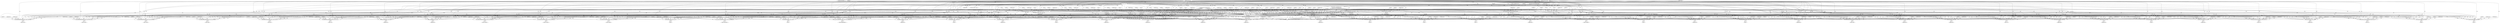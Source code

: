 digraph "1_libming_2be22fcf56a223dafe8de0e8a20fe20e8bbdb0b9@API" {
"1000111" [label="(Call,fprintf(stderr,\"%d:\tACTION[%3.3d]: %s\n\",\n \t        actions[n].SWF_ACTIONRECORD.Offset, n, \n \t        actionName(actions[n].SWF_ACTIONRECORD.ActionCode)))"];
"1000106" [label="(Call,n > maxn)"];
"1000101" [label="(MethodParameterIn,int n)"];
"1000103" [label="(MethodParameterIn,int maxn)"];
"1000122" [label="(Call,actionName(actions[n].SWF_ACTIONRECORD.ActionCode))"];
"1000152" [label="(Call,decompileGOTOFRAME(n, actions, maxn,1))"];
"1000151" [label="(Return,return decompileGOTOFRAME(n, actions, maxn,1);)"];
"1000159" [label="(Call,decompileGOTOFRAME(n, actions, maxn,0))"];
"1000158" [label="(Return,return decompileGOTOFRAME(n, actions, maxn,0);)"];
"1000166" [label="(Call,decompileGOTOFRAME2(n, actions, maxn))"];
"1000165" [label="(Return,return decompileGOTOFRAME2(n, actions, maxn);)"];
"1000219" [label="(Call,decompileSETPROPERTY(n, actions, maxn))"];
"1000226" [label="(Call,decompileGETPROPERTY(n, actions, maxn))"];
"1000234" [label="(Call,decompileGETTIME(n, actions, maxn))"];
"1000233" [label="(Return,return decompileGETTIME(n, actions, maxn);)"];
"1000239" [label="(Call,decompileTRACE(n, actions, maxn))"];
"1000246" [label="(Call,decompileCALLFRAME(n, actions, maxn))"];
"1000253" [label="(Call,decompileEXTENDS(n, actions, maxn))"];
"1000260" [label="(Call,decompileINITOBJECT(n, actions, maxn))"];
"1000267" [label="(Call,decompileNEWOBJECT(n, actions, maxn))"];
"1000274" [label="(Call,decompileNEWMETHOD(n, actions, maxn))"];
"1000281" [label="(Call,decompileGETMEMBER(n, actions, maxn))"];
"1000288" [label="(Call,decompileSETMEMBER(n, actions, maxn))"];
"1000295" [label="(Call,decompileGETVARIABLE(n, actions, maxn))"];
"1000302" [label="(Call,decompileSETVARIABLE(n, actions, maxn, 0))"];
"1000310" [label="(Call,decompileSETVARIABLE(n, actions, maxn, 1))"];
"1000318" [label="(Call,decompileDEFINELOCAL2(n, actions, maxn))"];
"1000326" [label="(Call,decompileINCR_DECR(n, actions, maxn, 0))"];
"1000325" [label="(Return,return decompileINCR_DECR(n, actions, maxn, 0);)"];
"1000333" [label="(Call,decompileINCR_DECR(n, actions, maxn,1))"];
"1000332" [label="(Return,return decompileINCR_DECR(n, actions, maxn,1);)"];
"1000339" [label="(Call,decompileSTOREREGISTER(n, actions, maxn))"];
"1000347" [label="(Call,decompileJUMP(n, actions, maxn))"];
"1000346" [label="(Return,return decompileJUMP(n, actions, maxn);)"];
"1000352" [label="(Call,decompileRETURN(n, actions, maxn))"];
"1000360" [label="(Call,decompileLogicalNot(n, actions, maxn))"];
"1000359" [label="(Return,return decompileLogicalNot(n, actions, maxn);)"];
"1000366" [label="(Call,decompileIF(n, actions, maxn))"];
"1000365" [label="(Return,return decompileIF(n, actions, maxn);)"];
"1000371" [label="(Call,decompileWITH(n, actions, maxn))"];
"1000379" [label="(Call,decompileENUMERATE(n, actions, maxn, 0))"];
"1000378" [label="(Return,return decompileENUMERATE(n, actions, maxn, 0);)"];
"1000386" [label="(Call,decompileENUMERATE(n, actions, maxn,1))"];
"1000385" [label="(Return,return decompileENUMERATE(n, actions, maxn,1);)"];
"1000393" [label="(Call,decompileINITARRAY(n, actions, maxn))"];
"1000392" [label="(Return,return decompileINITARRAY(n, actions, maxn);)"];
"1000399" [label="(Call,decompileDEFINEFUNCTION(n, actions, maxn,0))"];
"1000398" [label="(Return,return decompileDEFINEFUNCTION(n, actions, maxn,0);)"];
"1000406" [label="(Call,decompileDEFINEFUNCTION(n, actions, maxn,1))"];
"1000405" [label="(Return,return decompileDEFINEFUNCTION(n, actions, maxn,1);)"];
"1000413" [label="(Call,decompileCALLFUNCTION(n, actions, maxn))"];
"1000412" [label="(Return,return decompileCALLFUNCTION(n, actions, maxn);)"];
"1000419" [label="(Call,decompileCALLMETHOD(n, actions, maxn))"];
"1000418" [label="(Return,return decompileCALLMETHOD(n, actions, maxn);)"];
"1000447" [label="(Call,decompileArithmeticOp(n, actions, maxn))"];
"1000446" [label="(Return,return decompileArithmeticOp(n, actions, maxn);)"];
"1000457" [label="(Call,decompileSTARTDRAG(n, actions, maxn))"];
"1000456" [label="(Return,return decompileSTARTDRAG(n, actions, maxn);)"];
"1000463" [label="(Call,decompileDELETE(n, actions, maxn,0))"];
"1000462" [label="(Return,return decompileDELETE(n, actions, maxn,0);)"];
"1000470" [label="(Call,decompileDELETE(n, actions, maxn,1))"];
"1000469" [label="(Return,return decompileDELETE(n, actions, maxn,1);)"];
"1000477" [label="(Call,decompileSingleArgBuiltInFunctionCall(n, actions, maxn,\"targetPath\"))"];
"1000476" [label="(Return,return decompileSingleArgBuiltInFunctionCall(n, actions, maxn,\"targetPath\");)"];
"1000484" [label="(Call,decompileSingleArgBuiltInFunctionCall(n, actions, maxn,\"typeof\"))"];
"1000483" [label="(Return,return decompileSingleArgBuiltInFunctionCall(n, actions, maxn,\"typeof\");)"];
"1000491" [label="(Call,decompileSingleArgBuiltInFunctionCall(n, actions, maxn,\"ord\"))"];
"1000490" [label="(Return,return decompileSingleArgBuiltInFunctionCall(n, actions, maxn,\"ord\");)"];
"1000498" [label="(Call,decompileSingleArgBuiltInFunctionCall(n, actions, maxn,\"chr\"))"];
"1000497" [label="(Return,return decompileSingleArgBuiltInFunctionCall(n, actions, maxn,\"chr\");)"];
"1000505" [label="(Call,decompileSingleArgBuiltInFunctionCall(n, actions, maxn,\"int\"))"];
"1000504" [label="(Return,return decompileSingleArgBuiltInFunctionCall(n, actions, maxn,\"int\");)"];
"1000512" [label="(Call,decompileSingleArgBuiltInFunctionCall(n, actions, maxn,\"String\"))"];
"1000511" [label="(Return,return decompileSingleArgBuiltInFunctionCall(n, actions, maxn,\"String\");)"];
"1000519" [label="(Call,decompileSingleArgBuiltInFunctionCall(n, actions, maxn,\"Number\"))"];
"1000518" [label="(Return,return decompileSingleArgBuiltInFunctionCall(n, actions, maxn,\"Number\");)"];
"1000526" [label="(Call,decompileSingleArgBuiltInFunctionCall(n, actions, maxn,\"random\"))"];
"1000525" [label="(Return,return decompileSingleArgBuiltInFunctionCall(n, actions, maxn,\"random\");)"];
"1000533" [label="(Call,decompileSingleArgBuiltInFunctionCall(n, actions, maxn,\"length\"))"];
"1000532" [label="(Return,return decompileSingleArgBuiltInFunctionCall(n, actions, maxn,\"length\");)"];
"1000540" [label="(Call,decompile_Null_ArgBuiltInFunctionCall(n, actions, maxn,\"play\"))"];
"1000539" [label="(Return,return decompile_Null_ArgBuiltInFunctionCall(n, actions, maxn,\"play\");)"];
"1000547" [label="(Call,decompile_Null_ArgBuiltInFunctionCall(n, actions, maxn,\"stop\"))"];
"1000546" [label="(Return,return decompile_Null_ArgBuiltInFunctionCall(n, actions, maxn,\"stop\");)"];
"1000554" [label="(Call,decompile_Null_ArgBuiltInFunctionCall(n, actions, maxn,\"nextFrame\"))"];
"1000553" [label="(Return,return decompile_Null_ArgBuiltInFunctionCall(n, actions, maxn,\"nextFrame\");)"];
"1000561" [label="(Call,decompile_Null_ArgBuiltInFunctionCall(n, actions, maxn,\"prevFrame\"))"];
"1000560" [label="(Return,return decompile_Null_ArgBuiltInFunctionCall(n, actions, maxn,\"prevFrame\");)"];
"1000568" [label="(Call,decompile_Null_ArgBuiltInFunctionCall(n, actions, maxn,\"stopDrag\"))"];
"1000567" [label="(Return,return decompile_Null_ArgBuiltInFunctionCall(n, actions, maxn,\"stopDrag\");)"];
"1000575" [label="(Call,decompile_Null_ArgBuiltInFunctionCall(n, actions, maxn,\"stopAllSounds\"))"];
"1000574" [label="(Return,return decompile_Null_ArgBuiltInFunctionCall(n, actions, maxn,\"stopAllSounds\");)"];
"1000582" [label="(Call,decompile_Null_ArgBuiltInFunctionCall(n, actions, maxn,\"toggleHighQuality\"))"];
"1000581" [label="(Return,return decompile_Null_ArgBuiltInFunctionCall(n, actions, maxn,\"toggleHighQuality\");)"];
"1000590" [label="(Call,decompileSUBSTRING(n, actions, maxn))"];
"1000589" [label="(Return,return decompileSUBSTRING(n, actions, maxn);)"];
"1000596" [label="(Call,decompileSTRINGCONCAT(n, actions, maxn))"];
"1000595" [label="(Return,return decompileSTRINGCONCAT(n, actions, maxn);)"];
"1000602" [label="(Call,decompileREMOVECLIP(n, actions, maxn))"];
"1000601" [label="(Return,return decompileREMOVECLIP(n, actions, maxn);)"];
"1000608" [label="(Call,decompileDUPLICATECLIP(n, actions, maxn))"];
"1000607" [label="(Return,return decompileDUPLICATECLIP(n, actions, maxn);)"];
"1000614" [label="(Call,decompileSETTARGET(n, actions, maxn,0))"];
"1000613" [label="(Return,return decompileSETTARGET(n, actions, maxn,0);)"];
"1000621" [label="(Call,decompileSETTARGET(n, actions, maxn,1))"];
"1000620" [label="(Return,return decompileSETTARGET(n, actions, maxn,1);)"];
"1000628" [label="(Call,decompileIMPLEMENTS(n, actions, maxn))"];
"1000627" [label="(Return,return decompileIMPLEMENTS(n, actions, maxn);)"];
"1000634" [label="(Call,decompileCAST(n, actions, maxn))"];
"1000633" [label="(Return,return decompileCAST(n, actions, maxn);)"];
"1000640" [label="(Call,decompileTHROW(n, actions, maxn))"];
"1000639" [label="(Return,return decompileTHROW(n, actions, maxn);)"];
"1000646" [label="(Call,decompileTRY(n, actions, maxn))"];
"1000645" [label="(Return,return decompileTRY(n, actions, maxn);)"];
"1000651" [label="(Call,outputSWF_ACTION(n,&actions[n]))"];
"1000365" [label="(Return,return decompileIF(n, actions, maxn);)"];
"1000387" [label="(Identifier,n)"];
"1000401" [label="(Identifier,actions)"];
"1000550" [label="(Identifier,maxn)"];
"1000254" [label="(Identifier,n)"];
"1000355" [label="(Identifier,maxn)"];
"1000541" [label="(Identifier,n)"];
"1000272" [label="(Literal,0)"];
"1000507" [label="(Identifier,actions)"];
"1000260" [label="(Call,decompileINITOBJECT(n, actions, maxn))"];
"1000297" [label="(Identifier,actions)"];
"1000477" [label="(Call,decompileSingleArgBuiltInFunctionCall(n, actions, maxn,\"targetPath\"))"];
"1000267" [label="(Call,decompileNEWOBJECT(n, actions, maxn))"];
"1000636" [label="(Identifier,actions)"];
"1000647" [label="(Identifier,n)"];
"1000352" [label="(Call,decompileRETURN(n, actions, maxn))"];
"1000354" [label="(Identifier,actions)"];
"1000314" [label="(Literal,1)"];
"1000281" [label="(Call,decompileGETMEMBER(n, actions, maxn))"];
"1000251" [label="(Literal,0)"];
"1000274" [label="(Call,decompileNEWMETHOD(n, actions, maxn))"];
"1000641" [label="(Identifier,n)"];
"1000629" [label="(Identifier,n)"];
"1000261" [label="(Identifier,n)"];
"1000478" [label="(Identifier,n)"];
"1000589" [label="(Return,return decompileSUBSTRING(n, actions, maxn);)"];
"1000268" [label="(Identifier,n)"];
"1000643" [label="(Identifier,maxn)"];
"1000306" [label="(Literal,0)"];
"1000525" [label="(Return,return decompileSingleArgBuiltInFunctionCall(n, actions, maxn,\"random\");)"];
"1000513" [label="(Identifier,n)"];
"1000304" [label="(Identifier,actions)"];
"1000270" [label="(Identifier,maxn)"];
"1000284" [label="(Identifier,maxn)"];
"1000161" [label="(Identifier,actions)"];
"1000402" [label="(Identifier,maxn)"];
"1000526" [label="(Call,decompileSingleArgBuiltInFunctionCall(n, actions, maxn,\"random\"))"];
"1000286" [label="(Literal,0)"];
"1000521" [label="(Identifier,actions)"];
"1000520" [label="(Identifier,n)"];
"1000637" [label="(Identifier,maxn)"];
"1000222" [label="(Identifier,maxn)"];
"1000376" [label="(Literal,0)"];
"1000113" [label="(Literal,\"%d:\tACTION[%3.3d]: %s\n\")"];
"1000357" [label="(Literal,0)"];
"1000386" [label="(Call,decompileENUMERATE(n, actions, maxn,1))"];
"1000236" [label="(Identifier,actions)"];
"1000558" [label="(Literal,\"nextFrame\")"];
"1000488" [label="(Literal,\"typeof\")"];
"1000283" [label="(Identifier,actions)"];
"1000622" [label="(Identifier,n)"];
"1000460" [label="(Identifier,maxn)"];
"1000339" [label="(Call,decompileSTOREREGISTER(n, actions, maxn))"];
"1000504" [label="(Return,return decompileSingleArgBuiltInFunctionCall(n, actions, maxn,\"int\");)"];
"1000219" [label="(Call,decompileSETPROPERTY(n, actions, maxn))"];
"1000383" [label="(Literal,0)"];
"1000229" [label="(Identifier,maxn)"];
"1000340" [label="(Identifier,n)"];
"1000373" [label="(Identifier,actions)"];
"1000607" [label="(Return,return decompileDUPLICATECLIP(n, actions, maxn);)"];
"1000231" [label="(Literal,0)"];
"1000617" [label="(Identifier,maxn)"];
"1000104" [label="(Block,)"];
"1000363" [label="(Identifier,maxn)"];
"1000562" [label="(Identifier,n)"];
"1000586" [label="(Literal,\"toggleHighQuality\")"];
"1000123" [label="(Call,actions[n].SWF_ACTIONRECORD.ActionCode)"];
"1000549" [label="(Identifier,actions)"];
"1000256" [label="(Identifier,maxn)"];
"1000246" [label="(Call,decompileCALLFRAME(n, actions, maxn))"];
"1000381" [label="(Identifier,actions)"];
"1000539" [label="(Return,return decompile_Null_ArgBuiltInFunctionCall(n, actions, maxn,\"play\");)"];
"1000614" [label="(Call,decompileSETTARGET(n, actions, maxn,0))"];
"1000591" [label="(Identifier,n)"];
"1000167" [label="(Identifier,n)"];
"1000500" [label="(Identifier,actions)"];
"1000483" [label="(Return,return decompileSingleArgBuiltInFunctionCall(n, actions, maxn,\"typeof\");)"];
"1000659" [label="(MethodReturn,RET)"];
"1000101" [label="(MethodParameterIn,int n)"];
"1000620" [label="(Return,return decompileSETTARGET(n, actions, maxn,1);)"];
"1000276" [label="(Identifier,actions)"];
"1000393" [label="(Call,decompileINITARRAY(n, actions, maxn))"];
"1000374" [label="(Identifier,maxn)"];
"1000282" [label="(Identifier,n)"];
"1000410" [label="(Literal,1)"];
"1000571" [label="(Identifier,maxn)"];
"1000418" [label="(Return,return decompileCALLMETHOD(n, actions, maxn);)"];
"1000463" [label="(Call,decompileDELETE(n, actions, maxn,0))"];
"1000379" [label="(Call,decompileENUMERATE(n, actions, maxn, 0))"];
"1000547" [label="(Call,decompile_Null_ArgBuiltInFunctionCall(n, actions, maxn,\"stop\"))"];
"1000319" [label="(Identifier,n)"];
"1000585" [label="(Identifier,maxn)"];
"1000615" [label="(Identifier,n)"];
"1000344" [label="(Literal,0)"];
"1000108" [label="(Identifier,maxn)"];
"1000569" [label="(Identifier,n)"];
"1000495" [label="(Literal,\"ord\")"];
"1000110" [label="(Literal,\"Action overflow!!\")"];
"1000227" [label="(Identifier,n)"];
"1000419" [label="(Call,decompileCALLMETHOD(n, actions, maxn))"];
"1000605" [label="(Identifier,maxn)"];
"1000577" [label="(Identifier,actions)"];
"1000295" [label="(Call,decompileGETVARIABLE(n, actions, maxn))"];
"1000621" [label="(Call,decompileSETTARGET(n, actions, maxn,1))"];
"1000327" [label="(Identifier,n)"];
"1000400" [label="(Identifier,n)"];
"1000233" [label="(Return,return decompileGETTIME(n, actions, maxn);)"];
"1000152" [label="(Call,decompileGOTOFRAME(n, actions, maxn,1))"];
"1000302" [label="(Call,decompileSETVARIABLE(n, actions, maxn, 0))"];
"1000551" [label="(Literal,\"stop\")"];
"1000296" [label="(Identifier,n)"];
"1000255" [label="(Identifier,actions)"];
"1000335" [label="(Identifier,actions)"];
"1000336" [label="(Identifier,maxn)"];
"1000561" [label="(Call,decompile_Null_ArgBuiltInFunctionCall(n, actions, maxn,\"prevFrame\"))"];
"1000608" [label="(Call,decompileDUPLICATECLIP(n, actions, maxn))"];
"1000499" [label="(Identifier,n)"];
"1000523" [label="(Literal,\"Number\")"];
"1000645" [label="(Return,return decompileTRY(n, actions, maxn);)"];
"1000221" [label="(Identifier,actions)"];
"1000486" [label="(Identifier,actions)"];
"1000326" [label="(Call,decompileINCR_DECR(n, actions, maxn, 0))"];
"1000348" [label="(Identifier,n)"];
"1000244" [label="(Literal,0)"];
"1000382" [label="(Identifier,maxn)"];
"1000234" [label="(Call,decompileGETTIME(n, actions, maxn))"];
"1000318" [label="(Call,decompileDEFINELOCAL2(n, actions, maxn))"];
"1000596" [label="(Call,decompileSTRINGCONCAT(n, actions, maxn))"];
"1000516" [label="(Literal,\"String\")"];
"1000323" [label="(Literal,0)"];
"1000414" [label="(Identifier,n)"];
"1000555" [label="(Identifier,n)"];
"1000609" [label="(Identifier,n)"];
"1000474" [label="(Literal,1)"];
"1000342" [label="(Identifier,maxn)"];
"1000633" [label="(Return,return decompileCAST(n, actions, maxn);)"];
"1000485" [label="(Identifier,n)"];
"1000360" [label="(Call,decompileLogicalNot(n, actions, maxn))"];
"1000416" [label="(Identifier,maxn)"];
"1000613" [label="(Return,return decompileSETTARGET(n, actions, maxn,0);)"];
"1000473" [label="(Identifier,maxn)"];
"1000511" [label="(Return,return decompileSingleArgBuiltInFunctionCall(n, actions, maxn,\"String\");)"];
"1000648" [label="(Identifier,actions)"];
"1000240" [label="(Identifier,n)"];
"1000515" [label="(Identifier,maxn)"];
"1000235" [label="(Identifier,n)"];
"1000502" [label="(Literal,\"chr\")"];
"1000399" [label="(Call,decompileDEFINEFUNCTION(n, actions, maxn,0))"];
"1000347" [label="(Call,decompileJUMP(n, actions, maxn))"];
"1000472" [label="(Identifier,actions)"];
"1000476" [label="(Return,return decompileSingleArgBuiltInFunctionCall(n, actions, maxn,\"targetPath\");)"];
"1000316" [label="(Literal,0)"];
"1000389" [label="(Identifier,maxn)"];
"1000458" [label="(Identifier,n)"];
"1000572" [label="(Literal,\"stopDrag\")"];
"1000492" [label="(Identifier,n)"];
"1000512" [label="(Call,decompileSingleArgBuiltInFunctionCall(n, actions, maxn,\"String\"))"];
"1000480" [label="(Identifier,maxn)"];
"1000533" [label="(Call,decompileSingleArgBuiltInFunctionCall(n, actions, maxn,\"length\"))"];
"1000493" [label="(Identifier,actions)"];
"1000497" [label="(Return,return decompileSingleArgBuiltInFunctionCall(n, actions, maxn,\"chr\");)"];
"1000457" [label="(Call,decompileSTARTDRAG(n, actions, maxn))"];
"1000469" [label="(Return,return decompileDELETE(n, actions, maxn,1);)"];
"1000398" [label="(Return,return decompileDEFINEFUNCTION(n, actions, maxn,0);)"];
"1000279" [label="(Literal,0)"];
"1000298" [label="(Identifier,maxn)"];
"1000368" [label="(Identifier,actions)"];
"1000226" [label="(Call,decompileGETPROPERTY(n, actions, maxn))"];
"1000604" [label="(Identifier,actions)"];
"1000459" [label="(Identifier,actions)"];
"1000530" [label="(Literal,\"random\")"];
"1000369" [label="(Identifier,maxn)"];
"1000403" [label="(Literal,0)"];
"1000570" [label="(Identifier,actions)"];
"1000308" [label="(Literal,0)"];
"1000467" [label="(Literal,0)"];
"1000253" [label="(Call,decompileEXTENDS(n, actions, maxn))"];
"1000291" [label="(Identifier,maxn)"];
"1000652" [label="(Identifier,n)"];
"1000574" [label="(Return,return decompile_Null_ArgBuiltInFunctionCall(n, actions, maxn,\"stopAllSounds\");)"];
"1000506" [label="(Identifier,n)"];
"1000395" [label="(Identifier,actions)"];
"1000107" [label="(Identifier,n)"];
"1000163" [label="(Literal,0)"];
"1000565" [label="(Literal,\"prevFrame\")"];
"1000534" [label="(Identifier,n)"];
"1000658" [label="(Literal,0)"];
"1000247" [label="(Identifier,n)"];
"1000155" [label="(Identifier,maxn)"];
"1000623" [label="(Identifier,actions)"];
"1000333" [label="(Call,decompileINCR_DECR(n, actions, maxn,1))"];
"1000653" [label="(Call,&actions[n])"];
"1000160" [label="(Identifier,n)"];
"1000162" [label="(Identifier,maxn)"];
"1000277" [label="(Identifier,maxn)"];
"1000330" [label="(Literal,0)"];
"1000634" [label="(Call,decompileCAST(n, actions, maxn))"];
"1000532" [label="(Return,return decompileSingleArgBuiltInFunctionCall(n, actions, maxn,\"length\");)"];
"1000406" [label="(Call,decompileDEFINEFUNCTION(n, actions, maxn,1))"];
"1000300" [label="(Literal,0)"];
"1000415" [label="(Identifier,actions)"];
"1000624" [label="(Identifier,maxn)"];
"1000159" [label="(Call,decompileGOTOFRAME(n, actions, maxn,0))"];
"1000242" [label="(Identifier,maxn)"];
"1000528" [label="(Identifier,actions)"];
"1000611" [label="(Identifier,maxn)"];
"1000328" [label="(Identifier,actions)"];
"1000138" [label="(Block,)"];
"1000405" [label="(Return,return decompileDEFINEFUNCTION(n, actions, maxn,1);)"];
"1000527" [label="(Identifier,n)"];
"1000321" [label="(Identifier,maxn)"];
"1000103" [label="(MethodParameterIn,int maxn)"];
"1000603" [label="(Identifier,n)"];
"1000413" [label="(Call,decompileCALLFUNCTION(n, actions, maxn))"];
"1000409" [label="(Identifier,maxn)"];
"1000635" [label="(Identifier,n)"];
"1000248" [label="(Identifier,actions)"];
"1000592" [label="(Identifier,actions)"];
"1000362" [label="(Identifier,actions)"];
"1000122" [label="(Call,actionName(actions[n].SWF_ACTIONRECORD.ActionCode))"];
"1000224" [label="(Literal,0)"];
"1000380" [label="(Identifier,n)"];
"1000597" [label="(Identifier,n)"];
"1000548" [label="(Identifier,n)"];
"1000228" [label="(Identifier,actions)"];
"1000535" [label="(Identifier,actions)"];
"1000367" [label="(Identifier,n)"];
"1000371" [label="(Call,decompileWITH(n, actions, maxn))"];
"1000646" [label="(Call,decompileTRY(n, actions, maxn))"];
"1000166" [label="(Call,decompileGOTOFRAME2(n, actions, maxn))"];
"1000581" [label="(Return,return decompile_Null_ArgBuiltInFunctionCall(n, actions, maxn,\"toggleHighQuality\");)"];
"1000628" [label="(Call,decompileIMPLEMENTS(n, actions, maxn))"];
"1000470" [label="(Call,decompileDELETE(n, actions, maxn,1))"];
"1000134" [label="(Identifier,actions)"];
"1000385" [label="(Return,return decompileENUMERATE(n, actions, maxn,1);)"];
"1000505" [label="(Call,decompileSingleArgBuiltInFunctionCall(n, actions, maxn,\"int\"))"];
"1000290" [label="(Identifier,actions)"];
"1000447" [label="(Call,decompileArithmeticOp(n, actions, maxn))"];
"1000554" [label="(Call,decompile_Null_ArgBuiltInFunctionCall(n, actions, maxn,\"nextFrame\"))"];
"1000265" [label="(Literal,0)"];
"1000421" [label="(Identifier,actions)"];
"1000151" [label="(Return,return decompileGOTOFRAME(n, actions, maxn,1);)"];
"1000394" [label="(Identifier,n)"];
"1000466" [label="(Identifier,maxn)"];
"1000509" [label="(Literal,\"int\")"];
"1000627" [label="(Return,return decompileIMPLEMENTS(n, actions, maxn);)"];
"1000481" [label="(Literal,\"targetPath\")"];
"1000412" [label="(Return,return decompileCALLFUNCTION(n, actions, maxn);)"];
"1000332" [label="(Return,return decompileINCR_DECR(n, actions, maxn,1);)"];
"1000542" [label="(Identifier,actions)"];
"1000112" [label="(Identifier,stderr)"];
"1000105" [label="(ControlStructure,if( n > maxn ))"];
"1000595" [label="(Return,return decompileSTRINGCONCAT(n, actions, maxn);)"];
"1000557" [label="(Identifier,maxn)"];
"1000553" [label="(Return,return decompile_Null_ArgBuiltInFunctionCall(n, actions, maxn,\"nextFrame\");)"];
"1000579" [label="(Literal,\"stopAllSounds\")"];
"1000249" [label="(Identifier,maxn)"];
"1000582" [label="(Call,decompile_Null_ArgBuiltInFunctionCall(n, actions, maxn,\"toggleHighQuality\"))"];
"1000540" [label="(Call,decompile_Null_ArgBuiltInFunctionCall(n, actions, maxn,\"play\"))"];
"1000111" [label="(Call,fprintf(stderr,\"%d:\tACTION[%3.3d]: %s\n\",\n \t        actions[n].SWF_ACTIONRECORD.Offset, n, \n \t        actionName(actions[n].SWF_ACTIONRECORD.ActionCode)))"];
"1000325" [label="(Return,return decompileINCR_DECR(n, actions, maxn, 0);)"];
"1000456" [label="(Return,return decompileSTARTDRAG(n, actions, maxn);)"];
"1000651" [label="(Call,outputSWF_ACTION(n,&actions[n]))"];
"1000312" [label="(Identifier,actions)"];
"1000102" [label="(MethodParameterIn,SWF_ACTION *actions)"];
"1000121" [label="(Identifier,n)"];
"1000602" [label="(Call,decompileREMOVECLIP(n, actions, maxn))"];
"1000462" [label="(Return,return decompileDELETE(n, actions, maxn,0);)"];
"1000519" [label="(Call,decompileSingleArgBuiltInFunctionCall(n, actions, maxn,\"Number\"))"];
"1000576" [label="(Identifier,n)"];
"1000114" [label="(Call,actions[n].SWF_ACTIONRECORD.Offset)"];
"1000310" [label="(Call,decompileSETVARIABLE(n, actions, maxn, 1))"];
"1000407" [label="(Identifier,n)"];
"1000484" [label="(Call,decompileSingleArgBuiltInFunctionCall(n, actions, maxn,\"typeof\"))"];
"1000630" [label="(Identifier,actions)"];
"1000263" [label="(Identifier,maxn)"];
"1000158" [label="(Return,return decompileGOTOFRAME(n, actions, maxn,0);)"];
"1000220" [label="(Identifier,n)"];
"1000501" [label="(Identifier,maxn)"];
"1000625" [label="(Literal,1)"];
"1000420" [label="(Identifier,n)"];
"1000422" [label="(Identifier,maxn)"];
"1000490" [label="(Return,return decompileSingleArgBuiltInFunctionCall(n, actions, maxn,\"ord\");)"];
"1000649" [label="(Identifier,maxn)"];
"1000491" [label="(Call,decompileSingleArgBuiltInFunctionCall(n, actions, maxn,\"ord\"))"];
"1000156" [label="(Literal,1)"];
"1000165" [label="(Return,return decompileGOTOFRAME2(n, actions, maxn);)"];
"1000518" [label="(Return,return decompileSingleArgBuiltInFunctionCall(n, actions, maxn,\"Number\");)"];
"1000353" [label="(Identifier,n)"];
"1000640" [label="(Call,decompileTHROW(n, actions, maxn))"];
"1000564" [label="(Identifier,maxn)"];
"1000269" [label="(Identifier,actions)"];
"1000479" [label="(Identifier,actions)"];
"1000448" [label="(Identifier,n)"];
"1000537" [label="(Literal,\"length\")"];
"1000262" [label="(Identifier,actions)"];
"1000390" [label="(Literal,1)"];
"1000590" [label="(Call,decompileSUBSTRING(n, actions, maxn))"];
"1000341" [label="(Identifier,actions)"];
"1000106" [label="(Call,n > maxn)"];
"1000601" [label="(Return,return decompileREMOVECLIP(n, actions, maxn);)"];
"1000346" [label="(Return,return decompileJUMP(n, actions, maxn);)"];
"1000584" [label="(Identifier,actions)"];
"1000568" [label="(Call,decompile_Null_ArgBuiltInFunctionCall(n, actions, maxn,\"stopDrag\"))"];
"1000471" [label="(Identifier,n)"];
"1000154" [label="(Identifier,actions)"];
"1000556" [label="(Identifier,actions)"];
"1000320" [label="(Identifier,actions)"];
"1000168" [label="(Identifier,actions)"];
"1000508" [label="(Identifier,maxn)"];
"1000361" [label="(Identifier,n)"];
"1000288" [label="(Call,decompileSETMEMBER(n, actions, maxn))"];
"1000372" [label="(Identifier,n)"];
"1000258" [label="(Literal,0)"];
"1000536" [label="(Identifier,maxn)"];
"1000450" [label="(Identifier,maxn)"];
"1000449" [label="(Identifier,actions)"];
"1000349" [label="(Identifier,actions)"];
"1000241" [label="(Identifier,actions)"];
"1000543" [label="(Identifier,maxn)"];
"1000408" [label="(Identifier,actions)"];
"1000563" [label="(Identifier,actions)"];
"1000311" [label="(Identifier,n)"];
"1000529" [label="(Identifier,maxn)"];
"1000578" [label="(Identifier,maxn)"];
"1000275" [label="(Identifier,n)"];
"1000544" [label="(Literal,\"play\")"];
"1000464" [label="(Identifier,n)"];
"1000610" [label="(Identifier,actions)"];
"1000337" [label="(Literal,1)"];
"1000359" [label="(Return,return decompileLogicalNot(n, actions, maxn);)"];
"1000546" [label="(Return,return decompile_Null_ArgBuiltInFunctionCall(n, actions, maxn,\"stop\");)"];
"1000522" [label="(Identifier,maxn)"];
"1000498" [label="(Call,decompileSingleArgBuiltInFunctionCall(n, actions, maxn,\"chr\"))"];
"1000639" [label="(Return,return decompileTHROW(n, actions, maxn);)"];
"1000169" [label="(Identifier,maxn)"];
"1000514" [label="(Identifier,actions)"];
"1000334" [label="(Identifier,n)"];
"1000289" [label="(Identifier,n)"];
"1000305" [label="(Identifier,maxn)"];
"1000153" [label="(Identifier,n)"];
"1000303" [label="(Identifier,n)"];
"1000446" [label="(Return,return decompileArithmeticOp(n, actions, maxn);)"];
"1000583" [label="(Identifier,n)"];
"1000593" [label="(Identifier,maxn)"];
"1000237" [label="(Identifier,maxn)"];
"1000642" [label="(Identifier,actions)"];
"1000631" [label="(Identifier,maxn)"];
"1000465" [label="(Identifier,actions)"];
"1000618" [label="(Literal,0)"];
"1000616" [label="(Identifier,actions)"];
"1000494" [label="(Identifier,maxn)"];
"1000599" [label="(Identifier,maxn)"];
"1000567" [label="(Return,return decompile_Null_ArgBuiltInFunctionCall(n, actions, maxn,\"stopDrag\");)"];
"1000329" [label="(Identifier,maxn)"];
"1000396" [label="(Identifier,maxn)"];
"1000392" [label="(Return,return decompileINITARRAY(n, actions, maxn);)"];
"1000388" [label="(Identifier,actions)"];
"1000313" [label="(Identifier,maxn)"];
"1000575" [label="(Call,decompile_Null_ArgBuiltInFunctionCall(n, actions, maxn,\"stopAllSounds\"))"];
"1000350" [label="(Identifier,maxn)"];
"1000560" [label="(Return,return decompile_Null_ArgBuiltInFunctionCall(n, actions, maxn,\"prevFrame\");)"];
"1000293" [label="(Literal,0)"];
"1000378" [label="(Return,return decompileENUMERATE(n, actions, maxn, 0);)"];
"1000366" [label="(Call,decompileIF(n, actions, maxn))"];
"1000239" [label="(Call,decompileTRACE(n, actions, maxn))"];
"1000487" [label="(Identifier,maxn)"];
"1000598" [label="(Identifier,actions)"];
"1000111" -> "1000104"  [label="AST: "];
"1000111" -> "1000122"  [label="CFG: "];
"1000112" -> "1000111"  [label="AST: "];
"1000113" -> "1000111"  [label="AST: "];
"1000114" -> "1000111"  [label="AST: "];
"1000121" -> "1000111"  [label="AST: "];
"1000122" -> "1000111"  [label="AST: "];
"1000134" -> "1000111"  [label="CFG: "];
"1000111" -> "1000659"  [label="DDG: "];
"1000111" -> "1000659"  [label="DDG: "];
"1000111" -> "1000659"  [label="DDG: "];
"1000111" -> "1000659"  [label="DDG: "];
"1000111" -> "1000659"  [label="DDG: "];
"1000106" -> "1000111"  [label="DDG: "];
"1000101" -> "1000111"  [label="DDG: "];
"1000122" -> "1000111"  [label="DDG: "];
"1000111" -> "1000152"  [label="DDG: "];
"1000111" -> "1000159"  [label="DDG: "];
"1000111" -> "1000166"  [label="DDG: "];
"1000111" -> "1000219"  [label="DDG: "];
"1000111" -> "1000226"  [label="DDG: "];
"1000111" -> "1000234"  [label="DDG: "];
"1000111" -> "1000239"  [label="DDG: "];
"1000111" -> "1000246"  [label="DDG: "];
"1000111" -> "1000253"  [label="DDG: "];
"1000111" -> "1000260"  [label="DDG: "];
"1000111" -> "1000267"  [label="DDG: "];
"1000111" -> "1000274"  [label="DDG: "];
"1000111" -> "1000281"  [label="DDG: "];
"1000111" -> "1000288"  [label="DDG: "];
"1000111" -> "1000295"  [label="DDG: "];
"1000111" -> "1000302"  [label="DDG: "];
"1000111" -> "1000310"  [label="DDG: "];
"1000111" -> "1000318"  [label="DDG: "];
"1000111" -> "1000326"  [label="DDG: "];
"1000111" -> "1000333"  [label="DDG: "];
"1000111" -> "1000339"  [label="DDG: "];
"1000111" -> "1000347"  [label="DDG: "];
"1000111" -> "1000352"  [label="DDG: "];
"1000111" -> "1000360"  [label="DDG: "];
"1000111" -> "1000366"  [label="DDG: "];
"1000111" -> "1000371"  [label="DDG: "];
"1000111" -> "1000379"  [label="DDG: "];
"1000111" -> "1000386"  [label="DDG: "];
"1000111" -> "1000393"  [label="DDG: "];
"1000111" -> "1000399"  [label="DDG: "];
"1000111" -> "1000406"  [label="DDG: "];
"1000111" -> "1000413"  [label="DDG: "];
"1000111" -> "1000419"  [label="DDG: "];
"1000111" -> "1000447"  [label="DDG: "];
"1000111" -> "1000457"  [label="DDG: "];
"1000111" -> "1000463"  [label="DDG: "];
"1000111" -> "1000470"  [label="DDG: "];
"1000111" -> "1000477"  [label="DDG: "];
"1000111" -> "1000484"  [label="DDG: "];
"1000111" -> "1000491"  [label="DDG: "];
"1000111" -> "1000498"  [label="DDG: "];
"1000111" -> "1000505"  [label="DDG: "];
"1000111" -> "1000512"  [label="DDG: "];
"1000111" -> "1000519"  [label="DDG: "];
"1000111" -> "1000526"  [label="DDG: "];
"1000111" -> "1000533"  [label="DDG: "];
"1000111" -> "1000540"  [label="DDG: "];
"1000111" -> "1000547"  [label="DDG: "];
"1000111" -> "1000554"  [label="DDG: "];
"1000111" -> "1000561"  [label="DDG: "];
"1000111" -> "1000568"  [label="DDG: "];
"1000111" -> "1000575"  [label="DDG: "];
"1000111" -> "1000582"  [label="DDG: "];
"1000111" -> "1000590"  [label="DDG: "];
"1000111" -> "1000596"  [label="DDG: "];
"1000111" -> "1000602"  [label="DDG: "];
"1000111" -> "1000608"  [label="DDG: "];
"1000111" -> "1000614"  [label="DDG: "];
"1000111" -> "1000621"  [label="DDG: "];
"1000111" -> "1000628"  [label="DDG: "];
"1000111" -> "1000634"  [label="DDG: "];
"1000111" -> "1000640"  [label="DDG: "];
"1000111" -> "1000646"  [label="DDG: "];
"1000111" -> "1000651"  [label="DDG: "];
"1000106" -> "1000105"  [label="AST: "];
"1000106" -> "1000108"  [label="CFG: "];
"1000107" -> "1000106"  [label="AST: "];
"1000108" -> "1000106"  [label="AST: "];
"1000110" -> "1000106"  [label="CFG: "];
"1000112" -> "1000106"  [label="CFG: "];
"1000106" -> "1000659"  [label="DDG: "];
"1000106" -> "1000659"  [label="DDG: "];
"1000101" -> "1000106"  [label="DDG: "];
"1000103" -> "1000106"  [label="DDG: "];
"1000106" -> "1000152"  [label="DDG: "];
"1000106" -> "1000159"  [label="DDG: "];
"1000106" -> "1000166"  [label="DDG: "];
"1000106" -> "1000219"  [label="DDG: "];
"1000106" -> "1000226"  [label="DDG: "];
"1000106" -> "1000234"  [label="DDG: "];
"1000106" -> "1000239"  [label="DDG: "];
"1000106" -> "1000246"  [label="DDG: "];
"1000106" -> "1000253"  [label="DDG: "];
"1000106" -> "1000260"  [label="DDG: "];
"1000106" -> "1000267"  [label="DDG: "];
"1000106" -> "1000274"  [label="DDG: "];
"1000106" -> "1000281"  [label="DDG: "];
"1000106" -> "1000288"  [label="DDG: "];
"1000106" -> "1000295"  [label="DDG: "];
"1000106" -> "1000302"  [label="DDG: "];
"1000106" -> "1000310"  [label="DDG: "];
"1000106" -> "1000318"  [label="DDG: "];
"1000106" -> "1000326"  [label="DDG: "];
"1000106" -> "1000333"  [label="DDG: "];
"1000106" -> "1000339"  [label="DDG: "];
"1000106" -> "1000347"  [label="DDG: "];
"1000106" -> "1000352"  [label="DDG: "];
"1000106" -> "1000360"  [label="DDG: "];
"1000106" -> "1000366"  [label="DDG: "];
"1000106" -> "1000371"  [label="DDG: "];
"1000106" -> "1000379"  [label="DDG: "];
"1000106" -> "1000386"  [label="DDG: "];
"1000106" -> "1000393"  [label="DDG: "];
"1000106" -> "1000399"  [label="DDG: "];
"1000106" -> "1000406"  [label="DDG: "];
"1000106" -> "1000413"  [label="DDG: "];
"1000106" -> "1000419"  [label="DDG: "];
"1000106" -> "1000447"  [label="DDG: "];
"1000106" -> "1000457"  [label="DDG: "];
"1000106" -> "1000463"  [label="DDG: "];
"1000106" -> "1000470"  [label="DDG: "];
"1000106" -> "1000477"  [label="DDG: "];
"1000106" -> "1000484"  [label="DDG: "];
"1000106" -> "1000491"  [label="DDG: "];
"1000106" -> "1000498"  [label="DDG: "];
"1000106" -> "1000505"  [label="DDG: "];
"1000106" -> "1000512"  [label="DDG: "];
"1000106" -> "1000519"  [label="DDG: "];
"1000106" -> "1000526"  [label="DDG: "];
"1000106" -> "1000533"  [label="DDG: "];
"1000106" -> "1000540"  [label="DDG: "];
"1000106" -> "1000547"  [label="DDG: "];
"1000106" -> "1000554"  [label="DDG: "];
"1000106" -> "1000561"  [label="DDG: "];
"1000106" -> "1000568"  [label="DDG: "];
"1000106" -> "1000575"  [label="DDG: "];
"1000106" -> "1000582"  [label="DDG: "];
"1000106" -> "1000590"  [label="DDG: "];
"1000106" -> "1000596"  [label="DDG: "];
"1000106" -> "1000602"  [label="DDG: "];
"1000106" -> "1000608"  [label="DDG: "];
"1000106" -> "1000614"  [label="DDG: "];
"1000106" -> "1000621"  [label="DDG: "];
"1000106" -> "1000628"  [label="DDG: "];
"1000106" -> "1000634"  [label="DDG: "];
"1000106" -> "1000640"  [label="DDG: "];
"1000106" -> "1000646"  [label="DDG: "];
"1000101" -> "1000100"  [label="AST: "];
"1000101" -> "1000659"  [label="DDG: "];
"1000101" -> "1000152"  [label="DDG: "];
"1000101" -> "1000159"  [label="DDG: "];
"1000101" -> "1000166"  [label="DDG: "];
"1000101" -> "1000219"  [label="DDG: "];
"1000101" -> "1000226"  [label="DDG: "];
"1000101" -> "1000234"  [label="DDG: "];
"1000101" -> "1000239"  [label="DDG: "];
"1000101" -> "1000246"  [label="DDG: "];
"1000101" -> "1000253"  [label="DDG: "];
"1000101" -> "1000260"  [label="DDG: "];
"1000101" -> "1000267"  [label="DDG: "];
"1000101" -> "1000274"  [label="DDG: "];
"1000101" -> "1000281"  [label="DDG: "];
"1000101" -> "1000288"  [label="DDG: "];
"1000101" -> "1000295"  [label="DDG: "];
"1000101" -> "1000302"  [label="DDG: "];
"1000101" -> "1000310"  [label="DDG: "];
"1000101" -> "1000318"  [label="DDG: "];
"1000101" -> "1000326"  [label="DDG: "];
"1000101" -> "1000333"  [label="DDG: "];
"1000101" -> "1000339"  [label="DDG: "];
"1000101" -> "1000347"  [label="DDG: "];
"1000101" -> "1000352"  [label="DDG: "];
"1000101" -> "1000360"  [label="DDG: "];
"1000101" -> "1000366"  [label="DDG: "];
"1000101" -> "1000371"  [label="DDG: "];
"1000101" -> "1000379"  [label="DDG: "];
"1000101" -> "1000386"  [label="DDG: "];
"1000101" -> "1000393"  [label="DDG: "];
"1000101" -> "1000399"  [label="DDG: "];
"1000101" -> "1000406"  [label="DDG: "];
"1000101" -> "1000413"  [label="DDG: "];
"1000101" -> "1000419"  [label="DDG: "];
"1000101" -> "1000447"  [label="DDG: "];
"1000101" -> "1000457"  [label="DDG: "];
"1000101" -> "1000463"  [label="DDG: "];
"1000101" -> "1000470"  [label="DDG: "];
"1000101" -> "1000477"  [label="DDG: "];
"1000101" -> "1000484"  [label="DDG: "];
"1000101" -> "1000491"  [label="DDG: "];
"1000101" -> "1000498"  [label="DDG: "];
"1000101" -> "1000505"  [label="DDG: "];
"1000101" -> "1000512"  [label="DDG: "];
"1000101" -> "1000519"  [label="DDG: "];
"1000101" -> "1000526"  [label="DDG: "];
"1000101" -> "1000533"  [label="DDG: "];
"1000101" -> "1000540"  [label="DDG: "];
"1000101" -> "1000547"  [label="DDG: "];
"1000101" -> "1000554"  [label="DDG: "];
"1000101" -> "1000561"  [label="DDG: "];
"1000101" -> "1000568"  [label="DDG: "];
"1000101" -> "1000575"  [label="DDG: "];
"1000101" -> "1000582"  [label="DDG: "];
"1000101" -> "1000590"  [label="DDG: "];
"1000101" -> "1000596"  [label="DDG: "];
"1000101" -> "1000602"  [label="DDG: "];
"1000101" -> "1000608"  [label="DDG: "];
"1000101" -> "1000614"  [label="DDG: "];
"1000101" -> "1000621"  [label="DDG: "];
"1000101" -> "1000628"  [label="DDG: "];
"1000101" -> "1000634"  [label="DDG: "];
"1000101" -> "1000640"  [label="DDG: "];
"1000101" -> "1000646"  [label="DDG: "];
"1000101" -> "1000651"  [label="DDG: "];
"1000103" -> "1000100"  [label="AST: "];
"1000103" -> "1000659"  [label="DDG: "];
"1000103" -> "1000152"  [label="DDG: "];
"1000103" -> "1000159"  [label="DDG: "];
"1000103" -> "1000166"  [label="DDG: "];
"1000103" -> "1000219"  [label="DDG: "];
"1000103" -> "1000226"  [label="DDG: "];
"1000103" -> "1000234"  [label="DDG: "];
"1000103" -> "1000239"  [label="DDG: "];
"1000103" -> "1000246"  [label="DDG: "];
"1000103" -> "1000253"  [label="DDG: "];
"1000103" -> "1000260"  [label="DDG: "];
"1000103" -> "1000267"  [label="DDG: "];
"1000103" -> "1000274"  [label="DDG: "];
"1000103" -> "1000281"  [label="DDG: "];
"1000103" -> "1000288"  [label="DDG: "];
"1000103" -> "1000295"  [label="DDG: "];
"1000103" -> "1000302"  [label="DDG: "];
"1000103" -> "1000310"  [label="DDG: "];
"1000103" -> "1000318"  [label="DDG: "];
"1000103" -> "1000326"  [label="DDG: "];
"1000103" -> "1000333"  [label="DDG: "];
"1000103" -> "1000339"  [label="DDG: "];
"1000103" -> "1000347"  [label="DDG: "];
"1000103" -> "1000352"  [label="DDG: "];
"1000103" -> "1000360"  [label="DDG: "];
"1000103" -> "1000366"  [label="DDG: "];
"1000103" -> "1000371"  [label="DDG: "];
"1000103" -> "1000379"  [label="DDG: "];
"1000103" -> "1000386"  [label="DDG: "];
"1000103" -> "1000393"  [label="DDG: "];
"1000103" -> "1000399"  [label="DDG: "];
"1000103" -> "1000406"  [label="DDG: "];
"1000103" -> "1000413"  [label="DDG: "];
"1000103" -> "1000419"  [label="DDG: "];
"1000103" -> "1000447"  [label="DDG: "];
"1000103" -> "1000457"  [label="DDG: "];
"1000103" -> "1000463"  [label="DDG: "];
"1000103" -> "1000470"  [label="DDG: "];
"1000103" -> "1000477"  [label="DDG: "];
"1000103" -> "1000484"  [label="DDG: "];
"1000103" -> "1000491"  [label="DDG: "];
"1000103" -> "1000498"  [label="DDG: "];
"1000103" -> "1000505"  [label="DDG: "];
"1000103" -> "1000512"  [label="DDG: "];
"1000103" -> "1000519"  [label="DDG: "];
"1000103" -> "1000526"  [label="DDG: "];
"1000103" -> "1000533"  [label="DDG: "];
"1000103" -> "1000540"  [label="DDG: "];
"1000103" -> "1000547"  [label="DDG: "];
"1000103" -> "1000554"  [label="DDG: "];
"1000103" -> "1000561"  [label="DDG: "];
"1000103" -> "1000568"  [label="DDG: "];
"1000103" -> "1000575"  [label="DDG: "];
"1000103" -> "1000582"  [label="DDG: "];
"1000103" -> "1000590"  [label="DDG: "];
"1000103" -> "1000596"  [label="DDG: "];
"1000103" -> "1000602"  [label="DDG: "];
"1000103" -> "1000608"  [label="DDG: "];
"1000103" -> "1000614"  [label="DDG: "];
"1000103" -> "1000621"  [label="DDG: "];
"1000103" -> "1000628"  [label="DDG: "];
"1000103" -> "1000634"  [label="DDG: "];
"1000103" -> "1000640"  [label="DDG: "];
"1000103" -> "1000646"  [label="DDG: "];
"1000122" -> "1000123"  [label="CFG: "];
"1000123" -> "1000122"  [label="AST: "];
"1000122" -> "1000659"  [label="DDG: "];
"1000152" -> "1000151"  [label="AST: "];
"1000152" -> "1000156"  [label="CFG: "];
"1000153" -> "1000152"  [label="AST: "];
"1000154" -> "1000152"  [label="AST: "];
"1000155" -> "1000152"  [label="AST: "];
"1000156" -> "1000152"  [label="AST: "];
"1000151" -> "1000152"  [label="CFG: "];
"1000152" -> "1000659"  [label="DDG: "];
"1000152" -> "1000659"  [label="DDG: "];
"1000152" -> "1000659"  [label="DDG: "];
"1000152" -> "1000659"  [label="DDG: "];
"1000152" -> "1000151"  [label="DDG: "];
"1000102" -> "1000152"  [label="DDG: "];
"1000151" -> "1000138"  [label="AST: "];
"1000659" -> "1000151"  [label="CFG: "];
"1000151" -> "1000659"  [label="DDG: "];
"1000159" -> "1000158"  [label="AST: "];
"1000159" -> "1000163"  [label="CFG: "];
"1000160" -> "1000159"  [label="AST: "];
"1000161" -> "1000159"  [label="AST: "];
"1000162" -> "1000159"  [label="AST: "];
"1000163" -> "1000159"  [label="AST: "];
"1000158" -> "1000159"  [label="CFG: "];
"1000159" -> "1000659"  [label="DDG: "];
"1000159" -> "1000659"  [label="DDG: "];
"1000159" -> "1000659"  [label="DDG: "];
"1000159" -> "1000659"  [label="DDG: "];
"1000159" -> "1000158"  [label="DDG: "];
"1000102" -> "1000159"  [label="DDG: "];
"1000158" -> "1000138"  [label="AST: "];
"1000659" -> "1000158"  [label="CFG: "];
"1000158" -> "1000659"  [label="DDG: "];
"1000166" -> "1000165"  [label="AST: "];
"1000166" -> "1000169"  [label="CFG: "];
"1000167" -> "1000166"  [label="AST: "];
"1000168" -> "1000166"  [label="AST: "];
"1000169" -> "1000166"  [label="AST: "];
"1000165" -> "1000166"  [label="CFG: "];
"1000166" -> "1000659"  [label="DDG: "];
"1000166" -> "1000659"  [label="DDG: "];
"1000166" -> "1000659"  [label="DDG: "];
"1000166" -> "1000659"  [label="DDG: "];
"1000166" -> "1000165"  [label="DDG: "];
"1000102" -> "1000166"  [label="DDG: "];
"1000165" -> "1000138"  [label="AST: "];
"1000659" -> "1000165"  [label="CFG: "];
"1000165" -> "1000659"  [label="DDG: "];
"1000219" -> "1000138"  [label="AST: "];
"1000219" -> "1000222"  [label="CFG: "];
"1000220" -> "1000219"  [label="AST: "];
"1000221" -> "1000219"  [label="AST: "];
"1000222" -> "1000219"  [label="AST: "];
"1000224" -> "1000219"  [label="CFG: "];
"1000219" -> "1000659"  [label="DDG: "];
"1000219" -> "1000659"  [label="DDG: "];
"1000219" -> "1000659"  [label="DDG: "];
"1000219" -> "1000659"  [label="DDG: "];
"1000102" -> "1000219"  [label="DDG: "];
"1000226" -> "1000138"  [label="AST: "];
"1000226" -> "1000229"  [label="CFG: "];
"1000227" -> "1000226"  [label="AST: "];
"1000228" -> "1000226"  [label="AST: "];
"1000229" -> "1000226"  [label="AST: "];
"1000231" -> "1000226"  [label="CFG: "];
"1000226" -> "1000659"  [label="DDG: "];
"1000226" -> "1000659"  [label="DDG: "];
"1000226" -> "1000659"  [label="DDG: "];
"1000226" -> "1000659"  [label="DDG: "];
"1000102" -> "1000226"  [label="DDG: "];
"1000234" -> "1000233"  [label="AST: "];
"1000234" -> "1000237"  [label="CFG: "];
"1000235" -> "1000234"  [label="AST: "];
"1000236" -> "1000234"  [label="AST: "];
"1000237" -> "1000234"  [label="AST: "];
"1000233" -> "1000234"  [label="CFG: "];
"1000234" -> "1000659"  [label="DDG: "];
"1000234" -> "1000659"  [label="DDG: "];
"1000234" -> "1000659"  [label="DDG: "];
"1000234" -> "1000659"  [label="DDG: "];
"1000234" -> "1000233"  [label="DDG: "];
"1000102" -> "1000234"  [label="DDG: "];
"1000233" -> "1000138"  [label="AST: "];
"1000659" -> "1000233"  [label="CFG: "];
"1000233" -> "1000659"  [label="DDG: "];
"1000239" -> "1000138"  [label="AST: "];
"1000239" -> "1000242"  [label="CFG: "];
"1000240" -> "1000239"  [label="AST: "];
"1000241" -> "1000239"  [label="AST: "];
"1000242" -> "1000239"  [label="AST: "];
"1000244" -> "1000239"  [label="CFG: "];
"1000239" -> "1000659"  [label="DDG: "];
"1000239" -> "1000659"  [label="DDG: "];
"1000239" -> "1000659"  [label="DDG: "];
"1000239" -> "1000659"  [label="DDG: "];
"1000102" -> "1000239"  [label="DDG: "];
"1000246" -> "1000138"  [label="AST: "];
"1000246" -> "1000249"  [label="CFG: "];
"1000247" -> "1000246"  [label="AST: "];
"1000248" -> "1000246"  [label="AST: "];
"1000249" -> "1000246"  [label="AST: "];
"1000251" -> "1000246"  [label="CFG: "];
"1000246" -> "1000659"  [label="DDG: "];
"1000246" -> "1000659"  [label="DDG: "];
"1000246" -> "1000659"  [label="DDG: "];
"1000246" -> "1000659"  [label="DDG: "];
"1000102" -> "1000246"  [label="DDG: "];
"1000253" -> "1000138"  [label="AST: "];
"1000253" -> "1000256"  [label="CFG: "];
"1000254" -> "1000253"  [label="AST: "];
"1000255" -> "1000253"  [label="AST: "];
"1000256" -> "1000253"  [label="AST: "];
"1000258" -> "1000253"  [label="CFG: "];
"1000253" -> "1000659"  [label="DDG: "];
"1000253" -> "1000659"  [label="DDG: "];
"1000253" -> "1000659"  [label="DDG: "];
"1000253" -> "1000659"  [label="DDG: "];
"1000102" -> "1000253"  [label="DDG: "];
"1000260" -> "1000138"  [label="AST: "];
"1000260" -> "1000263"  [label="CFG: "];
"1000261" -> "1000260"  [label="AST: "];
"1000262" -> "1000260"  [label="AST: "];
"1000263" -> "1000260"  [label="AST: "];
"1000265" -> "1000260"  [label="CFG: "];
"1000260" -> "1000659"  [label="DDG: "];
"1000260" -> "1000659"  [label="DDG: "];
"1000260" -> "1000659"  [label="DDG: "];
"1000260" -> "1000659"  [label="DDG: "];
"1000102" -> "1000260"  [label="DDG: "];
"1000267" -> "1000138"  [label="AST: "];
"1000267" -> "1000270"  [label="CFG: "];
"1000268" -> "1000267"  [label="AST: "];
"1000269" -> "1000267"  [label="AST: "];
"1000270" -> "1000267"  [label="AST: "];
"1000272" -> "1000267"  [label="CFG: "];
"1000267" -> "1000659"  [label="DDG: "];
"1000267" -> "1000659"  [label="DDG: "];
"1000267" -> "1000659"  [label="DDG: "];
"1000267" -> "1000659"  [label="DDG: "];
"1000102" -> "1000267"  [label="DDG: "];
"1000274" -> "1000138"  [label="AST: "];
"1000274" -> "1000277"  [label="CFG: "];
"1000275" -> "1000274"  [label="AST: "];
"1000276" -> "1000274"  [label="AST: "];
"1000277" -> "1000274"  [label="AST: "];
"1000279" -> "1000274"  [label="CFG: "];
"1000274" -> "1000659"  [label="DDG: "];
"1000274" -> "1000659"  [label="DDG: "];
"1000274" -> "1000659"  [label="DDG: "];
"1000274" -> "1000659"  [label="DDG: "];
"1000102" -> "1000274"  [label="DDG: "];
"1000281" -> "1000138"  [label="AST: "];
"1000281" -> "1000284"  [label="CFG: "];
"1000282" -> "1000281"  [label="AST: "];
"1000283" -> "1000281"  [label="AST: "];
"1000284" -> "1000281"  [label="AST: "];
"1000286" -> "1000281"  [label="CFG: "];
"1000281" -> "1000659"  [label="DDG: "];
"1000281" -> "1000659"  [label="DDG: "];
"1000281" -> "1000659"  [label="DDG: "];
"1000281" -> "1000659"  [label="DDG: "];
"1000102" -> "1000281"  [label="DDG: "];
"1000288" -> "1000138"  [label="AST: "];
"1000288" -> "1000291"  [label="CFG: "];
"1000289" -> "1000288"  [label="AST: "];
"1000290" -> "1000288"  [label="AST: "];
"1000291" -> "1000288"  [label="AST: "];
"1000293" -> "1000288"  [label="CFG: "];
"1000288" -> "1000659"  [label="DDG: "];
"1000288" -> "1000659"  [label="DDG: "];
"1000288" -> "1000659"  [label="DDG: "];
"1000288" -> "1000659"  [label="DDG: "];
"1000102" -> "1000288"  [label="DDG: "];
"1000295" -> "1000138"  [label="AST: "];
"1000295" -> "1000298"  [label="CFG: "];
"1000296" -> "1000295"  [label="AST: "];
"1000297" -> "1000295"  [label="AST: "];
"1000298" -> "1000295"  [label="AST: "];
"1000300" -> "1000295"  [label="CFG: "];
"1000295" -> "1000659"  [label="DDG: "];
"1000295" -> "1000659"  [label="DDG: "];
"1000295" -> "1000659"  [label="DDG: "];
"1000295" -> "1000659"  [label="DDG: "];
"1000102" -> "1000295"  [label="DDG: "];
"1000302" -> "1000138"  [label="AST: "];
"1000302" -> "1000306"  [label="CFG: "];
"1000303" -> "1000302"  [label="AST: "];
"1000304" -> "1000302"  [label="AST: "];
"1000305" -> "1000302"  [label="AST: "];
"1000306" -> "1000302"  [label="AST: "];
"1000308" -> "1000302"  [label="CFG: "];
"1000302" -> "1000659"  [label="DDG: "];
"1000302" -> "1000659"  [label="DDG: "];
"1000302" -> "1000659"  [label="DDG: "];
"1000302" -> "1000659"  [label="DDG: "];
"1000102" -> "1000302"  [label="DDG: "];
"1000310" -> "1000138"  [label="AST: "];
"1000310" -> "1000314"  [label="CFG: "];
"1000311" -> "1000310"  [label="AST: "];
"1000312" -> "1000310"  [label="AST: "];
"1000313" -> "1000310"  [label="AST: "];
"1000314" -> "1000310"  [label="AST: "];
"1000316" -> "1000310"  [label="CFG: "];
"1000310" -> "1000659"  [label="DDG: "];
"1000310" -> "1000659"  [label="DDG: "];
"1000310" -> "1000659"  [label="DDG: "];
"1000310" -> "1000659"  [label="DDG: "];
"1000102" -> "1000310"  [label="DDG: "];
"1000318" -> "1000138"  [label="AST: "];
"1000318" -> "1000321"  [label="CFG: "];
"1000319" -> "1000318"  [label="AST: "];
"1000320" -> "1000318"  [label="AST: "];
"1000321" -> "1000318"  [label="AST: "];
"1000323" -> "1000318"  [label="CFG: "];
"1000318" -> "1000659"  [label="DDG: "];
"1000318" -> "1000659"  [label="DDG: "];
"1000318" -> "1000659"  [label="DDG: "];
"1000318" -> "1000659"  [label="DDG: "];
"1000102" -> "1000318"  [label="DDG: "];
"1000326" -> "1000325"  [label="AST: "];
"1000326" -> "1000330"  [label="CFG: "];
"1000327" -> "1000326"  [label="AST: "];
"1000328" -> "1000326"  [label="AST: "];
"1000329" -> "1000326"  [label="AST: "];
"1000330" -> "1000326"  [label="AST: "];
"1000325" -> "1000326"  [label="CFG: "];
"1000326" -> "1000659"  [label="DDG: "];
"1000326" -> "1000659"  [label="DDG: "];
"1000326" -> "1000659"  [label="DDG: "];
"1000326" -> "1000659"  [label="DDG: "];
"1000326" -> "1000325"  [label="DDG: "];
"1000102" -> "1000326"  [label="DDG: "];
"1000325" -> "1000138"  [label="AST: "];
"1000659" -> "1000325"  [label="CFG: "];
"1000325" -> "1000659"  [label="DDG: "];
"1000333" -> "1000332"  [label="AST: "];
"1000333" -> "1000337"  [label="CFG: "];
"1000334" -> "1000333"  [label="AST: "];
"1000335" -> "1000333"  [label="AST: "];
"1000336" -> "1000333"  [label="AST: "];
"1000337" -> "1000333"  [label="AST: "];
"1000332" -> "1000333"  [label="CFG: "];
"1000333" -> "1000659"  [label="DDG: "];
"1000333" -> "1000659"  [label="DDG: "];
"1000333" -> "1000659"  [label="DDG: "];
"1000333" -> "1000659"  [label="DDG: "];
"1000333" -> "1000332"  [label="DDG: "];
"1000102" -> "1000333"  [label="DDG: "];
"1000332" -> "1000138"  [label="AST: "];
"1000659" -> "1000332"  [label="CFG: "];
"1000332" -> "1000659"  [label="DDG: "];
"1000339" -> "1000138"  [label="AST: "];
"1000339" -> "1000342"  [label="CFG: "];
"1000340" -> "1000339"  [label="AST: "];
"1000341" -> "1000339"  [label="AST: "];
"1000342" -> "1000339"  [label="AST: "];
"1000344" -> "1000339"  [label="CFG: "];
"1000339" -> "1000659"  [label="DDG: "];
"1000339" -> "1000659"  [label="DDG: "];
"1000339" -> "1000659"  [label="DDG: "];
"1000339" -> "1000659"  [label="DDG: "];
"1000102" -> "1000339"  [label="DDG: "];
"1000347" -> "1000346"  [label="AST: "];
"1000347" -> "1000350"  [label="CFG: "];
"1000348" -> "1000347"  [label="AST: "];
"1000349" -> "1000347"  [label="AST: "];
"1000350" -> "1000347"  [label="AST: "];
"1000346" -> "1000347"  [label="CFG: "];
"1000347" -> "1000659"  [label="DDG: "];
"1000347" -> "1000659"  [label="DDG: "];
"1000347" -> "1000659"  [label="DDG: "];
"1000347" -> "1000659"  [label="DDG: "];
"1000347" -> "1000346"  [label="DDG: "];
"1000102" -> "1000347"  [label="DDG: "];
"1000346" -> "1000138"  [label="AST: "];
"1000659" -> "1000346"  [label="CFG: "];
"1000346" -> "1000659"  [label="DDG: "];
"1000352" -> "1000138"  [label="AST: "];
"1000352" -> "1000355"  [label="CFG: "];
"1000353" -> "1000352"  [label="AST: "];
"1000354" -> "1000352"  [label="AST: "];
"1000355" -> "1000352"  [label="AST: "];
"1000357" -> "1000352"  [label="CFG: "];
"1000352" -> "1000659"  [label="DDG: "];
"1000352" -> "1000659"  [label="DDG: "];
"1000352" -> "1000659"  [label="DDG: "];
"1000352" -> "1000659"  [label="DDG: "];
"1000102" -> "1000352"  [label="DDG: "];
"1000360" -> "1000359"  [label="AST: "];
"1000360" -> "1000363"  [label="CFG: "];
"1000361" -> "1000360"  [label="AST: "];
"1000362" -> "1000360"  [label="AST: "];
"1000363" -> "1000360"  [label="AST: "];
"1000359" -> "1000360"  [label="CFG: "];
"1000360" -> "1000659"  [label="DDG: "];
"1000360" -> "1000659"  [label="DDG: "];
"1000360" -> "1000659"  [label="DDG: "];
"1000360" -> "1000659"  [label="DDG: "];
"1000360" -> "1000359"  [label="DDG: "];
"1000102" -> "1000360"  [label="DDG: "];
"1000359" -> "1000138"  [label="AST: "];
"1000659" -> "1000359"  [label="CFG: "];
"1000359" -> "1000659"  [label="DDG: "];
"1000366" -> "1000365"  [label="AST: "];
"1000366" -> "1000369"  [label="CFG: "];
"1000367" -> "1000366"  [label="AST: "];
"1000368" -> "1000366"  [label="AST: "];
"1000369" -> "1000366"  [label="AST: "];
"1000365" -> "1000366"  [label="CFG: "];
"1000366" -> "1000659"  [label="DDG: "];
"1000366" -> "1000659"  [label="DDG: "];
"1000366" -> "1000659"  [label="DDG: "];
"1000366" -> "1000659"  [label="DDG: "];
"1000366" -> "1000365"  [label="DDG: "];
"1000102" -> "1000366"  [label="DDG: "];
"1000365" -> "1000138"  [label="AST: "];
"1000659" -> "1000365"  [label="CFG: "];
"1000365" -> "1000659"  [label="DDG: "];
"1000371" -> "1000138"  [label="AST: "];
"1000371" -> "1000374"  [label="CFG: "];
"1000372" -> "1000371"  [label="AST: "];
"1000373" -> "1000371"  [label="AST: "];
"1000374" -> "1000371"  [label="AST: "];
"1000376" -> "1000371"  [label="CFG: "];
"1000371" -> "1000659"  [label="DDG: "];
"1000371" -> "1000659"  [label="DDG: "];
"1000371" -> "1000659"  [label="DDG: "];
"1000371" -> "1000659"  [label="DDG: "];
"1000102" -> "1000371"  [label="DDG: "];
"1000379" -> "1000378"  [label="AST: "];
"1000379" -> "1000383"  [label="CFG: "];
"1000380" -> "1000379"  [label="AST: "];
"1000381" -> "1000379"  [label="AST: "];
"1000382" -> "1000379"  [label="AST: "];
"1000383" -> "1000379"  [label="AST: "];
"1000378" -> "1000379"  [label="CFG: "];
"1000379" -> "1000659"  [label="DDG: "];
"1000379" -> "1000659"  [label="DDG: "];
"1000379" -> "1000659"  [label="DDG: "];
"1000379" -> "1000659"  [label="DDG: "];
"1000379" -> "1000378"  [label="DDG: "];
"1000102" -> "1000379"  [label="DDG: "];
"1000378" -> "1000138"  [label="AST: "];
"1000659" -> "1000378"  [label="CFG: "];
"1000378" -> "1000659"  [label="DDG: "];
"1000386" -> "1000385"  [label="AST: "];
"1000386" -> "1000390"  [label="CFG: "];
"1000387" -> "1000386"  [label="AST: "];
"1000388" -> "1000386"  [label="AST: "];
"1000389" -> "1000386"  [label="AST: "];
"1000390" -> "1000386"  [label="AST: "];
"1000385" -> "1000386"  [label="CFG: "];
"1000386" -> "1000659"  [label="DDG: "];
"1000386" -> "1000659"  [label="DDG: "];
"1000386" -> "1000659"  [label="DDG: "];
"1000386" -> "1000659"  [label="DDG: "];
"1000386" -> "1000385"  [label="DDG: "];
"1000102" -> "1000386"  [label="DDG: "];
"1000385" -> "1000138"  [label="AST: "];
"1000659" -> "1000385"  [label="CFG: "];
"1000385" -> "1000659"  [label="DDG: "];
"1000393" -> "1000392"  [label="AST: "];
"1000393" -> "1000396"  [label="CFG: "];
"1000394" -> "1000393"  [label="AST: "];
"1000395" -> "1000393"  [label="AST: "];
"1000396" -> "1000393"  [label="AST: "];
"1000392" -> "1000393"  [label="CFG: "];
"1000393" -> "1000659"  [label="DDG: "];
"1000393" -> "1000659"  [label="DDG: "];
"1000393" -> "1000659"  [label="DDG: "];
"1000393" -> "1000659"  [label="DDG: "];
"1000393" -> "1000392"  [label="DDG: "];
"1000102" -> "1000393"  [label="DDG: "];
"1000392" -> "1000138"  [label="AST: "];
"1000659" -> "1000392"  [label="CFG: "];
"1000392" -> "1000659"  [label="DDG: "];
"1000399" -> "1000398"  [label="AST: "];
"1000399" -> "1000403"  [label="CFG: "];
"1000400" -> "1000399"  [label="AST: "];
"1000401" -> "1000399"  [label="AST: "];
"1000402" -> "1000399"  [label="AST: "];
"1000403" -> "1000399"  [label="AST: "];
"1000398" -> "1000399"  [label="CFG: "];
"1000399" -> "1000659"  [label="DDG: "];
"1000399" -> "1000659"  [label="DDG: "];
"1000399" -> "1000659"  [label="DDG: "];
"1000399" -> "1000659"  [label="DDG: "];
"1000399" -> "1000398"  [label="DDG: "];
"1000102" -> "1000399"  [label="DDG: "];
"1000398" -> "1000138"  [label="AST: "];
"1000659" -> "1000398"  [label="CFG: "];
"1000398" -> "1000659"  [label="DDG: "];
"1000406" -> "1000405"  [label="AST: "];
"1000406" -> "1000410"  [label="CFG: "];
"1000407" -> "1000406"  [label="AST: "];
"1000408" -> "1000406"  [label="AST: "];
"1000409" -> "1000406"  [label="AST: "];
"1000410" -> "1000406"  [label="AST: "];
"1000405" -> "1000406"  [label="CFG: "];
"1000406" -> "1000659"  [label="DDG: "];
"1000406" -> "1000659"  [label="DDG: "];
"1000406" -> "1000659"  [label="DDG: "];
"1000406" -> "1000659"  [label="DDG: "];
"1000406" -> "1000405"  [label="DDG: "];
"1000102" -> "1000406"  [label="DDG: "];
"1000405" -> "1000138"  [label="AST: "];
"1000659" -> "1000405"  [label="CFG: "];
"1000405" -> "1000659"  [label="DDG: "];
"1000413" -> "1000412"  [label="AST: "];
"1000413" -> "1000416"  [label="CFG: "];
"1000414" -> "1000413"  [label="AST: "];
"1000415" -> "1000413"  [label="AST: "];
"1000416" -> "1000413"  [label="AST: "];
"1000412" -> "1000413"  [label="CFG: "];
"1000413" -> "1000659"  [label="DDG: "];
"1000413" -> "1000659"  [label="DDG: "];
"1000413" -> "1000659"  [label="DDG: "];
"1000413" -> "1000659"  [label="DDG: "];
"1000413" -> "1000412"  [label="DDG: "];
"1000102" -> "1000413"  [label="DDG: "];
"1000412" -> "1000138"  [label="AST: "];
"1000659" -> "1000412"  [label="CFG: "];
"1000412" -> "1000659"  [label="DDG: "];
"1000419" -> "1000418"  [label="AST: "];
"1000419" -> "1000422"  [label="CFG: "];
"1000420" -> "1000419"  [label="AST: "];
"1000421" -> "1000419"  [label="AST: "];
"1000422" -> "1000419"  [label="AST: "];
"1000418" -> "1000419"  [label="CFG: "];
"1000419" -> "1000659"  [label="DDG: "];
"1000419" -> "1000659"  [label="DDG: "];
"1000419" -> "1000659"  [label="DDG: "];
"1000419" -> "1000659"  [label="DDG: "];
"1000419" -> "1000418"  [label="DDG: "];
"1000102" -> "1000419"  [label="DDG: "];
"1000418" -> "1000138"  [label="AST: "];
"1000659" -> "1000418"  [label="CFG: "];
"1000418" -> "1000659"  [label="DDG: "];
"1000447" -> "1000446"  [label="AST: "];
"1000447" -> "1000450"  [label="CFG: "];
"1000448" -> "1000447"  [label="AST: "];
"1000449" -> "1000447"  [label="AST: "];
"1000450" -> "1000447"  [label="AST: "];
"1000446" -> "1000447"  [label="CFG: "];
"1000447" -> "1000659"  [label="DDG: "];
"1000447" -> "1000659"  [label="DDG: "];
"1000447" -> "1000659"  [label="DDG: "];
"1000447" -> "1000659"  [label="DDG: "];
"1000447" -> "1000446"  [label="DDG: "];
"1000102" -> "1000447"  [label="DDG: "];
"1000446" -> "1000138"  [label="AST: "];
"1000659" -> "1000446"  [label="CFG: "];
"1000446" -> "1000659"  [label="DDG: "];
"1000457" -> "1000456"  [label="AST: "];
"1000457" -> "1000460"  [label="CFG: "];
"1000458" -> "1000457"  [label="AST: "];
"1000459" -> "1000457"  [label="AST: "];
"1000460" -> "1000457"  [label="AST: "];
"1000456" -> "1000457"  [label="CFG: "];
"1000457" -> "1000659"  [label="DDG: "];
"1000457" -> "1000659"  [label="DDG: "];
"1000457" -> "1000659"  [label="DDG: "];
"1000457" -> "1000659"  [label="DDG: "];
"1000457" -> "1000456"  [label="DDG: "];
"1000102" -> "1000457"  [label="DDG: "];
"1000456" -> "1000138"  [label="AST: "];
"1000659" -> "1000456"  [label="CFG: "];
"1000456" -> "1000659"  [label="DDG: "];
"1000463" -> "1000462"  [label="AST: "];
"1000463" -> "1000467"  [label="CFG: "];
"1000464" -> "1000463"  [label="AST: "];
"1000465" -> "1000463"  [label="AST: "];
"1000466" -> "1000463"  [label="AST: "];
"1000467" -> "1000463"  [label="AST: "];
"1000462" -> "1000463"  [label="CFG: "];
"1000463" -> "1000659"  [label="DDG: "];
"1000463" -> "1000659"  [label="DDG: "];
"1000463" -> "1000659"  [label="DDG: "];
"1000463" -> "1000659"  [label="DDG: "];
"1000463" -> "1000462"  [label="DDG: "];
"1000102" -> "1000463"  [label="DDG: "];
"1000462" -> "1000138"  [label="AST: "];
"1000659" -> "1000462"  [label="CFG: "];
"1000462" -> "1000659"  [label="DDG: "];
"1000470" -> "1000469"  [label="AST: "];
"1000470" -> "1000474"  [label="CFG: "];
"1000471" -> "1000470"  [label="AST: "];
"1000472" -> "1000470"  [label="AST: "];
"1000473" -> "1000470"  [label="AST: "];
"1000474" -> "1000470"  [label="AST: "];
"1000469" -> "1000470"  [label="CFG: "];
"1000470" -> "1000659"  [label="DDG: "];
"1000470" -> "1000659"  [label="DDG: "];
"1000470" -> "1000659"  [label="DDG: "];
"1000470" -> "1000659"  [label="DDG: "];
"1000470" -> "1000469"  [label="DDG: "];
"1000102" -> "1000470"  [label="DDG: "];
"1000469" -> "1000138"  [label="AST: "];
"1000659" -> "1000469"  [label="CFG: "];
"1000469" -> "1000659"  [label="DDG: "];
"1000477" -> "1000476"  [label="AST: "];
"1000477" -> "1000481"  [label="CFG: "];
"1000478" -> "1000477"  [label="AST: "];
"1000479" -> "1000477"  [label="AST: "];
"1000480" -> "1000477"  [label="AST: "];
"1000481" -> "1000477"  [label="AST: "];
"1000476" -> "1000477"  [label="CFG: "];
"1000477" -> "1000659"  [label="DDG: "];
"1000477" -> "1000659"  [label="DDG: "];
"1000477" -> "1000659"  [label="DDG: "];
"1000477" -> "1000659"  [label="DDG: "];
"1000477" -> "1000476"  [label="DDG: "];
"1000102" -> "1000477"  [label="DDG: "];
"1000476" -> "1000138"  [label="AST: "];
"1000659" -> "1000476"  [label="CFG: "];
"1000476" -> "1000659"  [label="DDG: "];
"1000484" -> "1000483"  [label="AST: "];
"1000484" -> "1000488"  [label="CFG: "];
"1000485" -> "1000484"  [label="AST: "];
"1000486" -> "1000484"  [label="AST: "];
"1000487" -> "1000484"  [label="AST: "];
"1000488" -> "1000484"  [label="AST: "];
"1000483" -> "1000484"  [label="CFG: "];
"1000484" -> "1000659"  [label="DDG: "];
"1000484" -> "1000659"  [label="DDG: "];
"1000484" -> "1000659"  [label="DDG: "];
"1000484" -> "1000659"  [label="DDG: "];
"1000484" -> "1000483"  [label="DDG: "];
"1000102" -> "1000484"  [label="DDG: "];
"1000483" -> "1000138"  [label="AST: "];
"1000659" -> "1000483"  [label="CFG: "];
"1000483" -> "1000659"  [label="DDG: "];
"1000491" -> "1000490"  [label="AST: "];
"1000491" -> "1000495"  [label="CFG: "];
"1000492" -> "1000491"  [label="AST: "];
"1000493" -> "1000491"  [label="AST: "];
"1000494" -> "1000491"  [label="AST: "];
"1000495" -> "1000491"  [label="AST: "];
"1000490" -> "1000491"  [label="CFG: "];
"1000491" -> "1000659"  [label="DDG: "];
"1000491" -> "1000659"  [label="DDG: "];
"1000491" -> "1000659"  [label="DDG: "];
"1000491" -> "1000659"  [label="DDG: "];
"1000491" -> "1000490"  [label="DDG: "];
"1000102" -> "1000491"  [label="DDG: "];
"1000490" -> "1000138"  [label="AST: "];
"1000659" -> "1000490"  [label="CFG: "];
"1000490" -> "1000659"  [label="DDG: "];
"1000498" -> "1000497"  [label="AST: "];
"1000498" -> "1000502"  [label="CFG: "];
"1000499" -> "1000498"  [label="AST: "];
"1000500" -> "1000498"  [label="AST: "];
"1000501" -> "1000498"  [label="AST: "];
"1000502" -> "1000498"  [label="AST: "];
"1000497" -> "1000498"  [label="CFG: "];
"1000498" -> "1000659"  [label="DDG: "];
"1000498" -> "1000659"  [label="DDG: "];
"1000498" -> "1000659"  [label="DDG: "];
"1000498" -> "1000659"  [label="DDG: "];
"1000498" -> "1000497"  [label="DDG: "];
"1000102" -> "1000498"  [label="DDG: "];
"1000497" -> "1000138"  [label="AST: "];
"1000659" -> "1000497"  [label="CFG: "];
"1000497" -> "1000659"  [label="DDG: "];
"1000505" -> "1000504"  [label="AST: "];
"1000505" -> "1000509"  [label="CFG: "];
"1000506" -> "1000505"  [label="AST: "];
"1000507" -> "1000505"  [label="AST: "];
"1000508" -> "1000505"  [label="AST: "];
"1000509" -> "1000505"  [label="AST: "];
"1000504" -> "1000505"  [label="CFG: "];
"1000505" -> "1000659"  [label="DDG: "];
"1000505" -> "1000659"  [label="DDG: "];
"1000505" -> "1000659"  [label="DDG: "];
"1000505" -> "1000659"  [label="DDG: "];
"1000505" -> "1000504"  [label="DDG: "];
"1000102" -> "1000505"  [label="DDG: "];
"1000504" -> "1000138"  [label="AST: "];
"1000659" -> "1000504"  [label="CFG: "];
"1000504" -> "1000659"  [label="DDG: "];
"1000512" -> "1000511"  [label="AST: "];
"1000512" -> "1000516"  [label="CFG: "];
"1000513" -> "1000512"  [label="AST: "];
"1000514" -> "1000512"  [label="AST: "];
"1000515" -> "1000512"  [label="AST: "];
"1000516" -> "1000512"  [label="AST: "];
"1000511" -> "1000512"  [label="CFG: "];
"1000512" -> "1000659"  [label="DDG: "];
"1000512" -> "1000659"  [label="DDG: "];
"1000512" -> "1000659"  [label="DDG: "];
"1000512" -> "1000659"  [label="DDG: "];
"1000512" -> "1000511"  [label="DDG: "];
"1000102" -> "1000512"  [label="DDG: "];
"1000511" -> "1000138"  [label="AST: "];
"1000659" -> "1000511"  [label="CFG: "];
"1000511" -> "1000659"  [label="DDG: "];
"1000519" -> "1000518"  [label="AST: "];
"1000519" -> "1000523"  [label="CFG: "];
"1000520" -> "1000519"  [label="AST: "];
"1000521" -> "1000519"  [label="AST: "];
"1000522" -> "1000519"  [label="AST: "];
"1000523" -> "1000519"  [label="AST: "];
"1000518" -> "1000519"  [label="CFG: "];
"1000519" -> "1000659"  [label="DDG: "];
"1000519" -> "1000659"  [label="DDG: "];
"1000519" -> "1000659"  [label="DDG: "];
"1000519" -> "1000659"  [label="DDG: "];
"1000519" -> "1000518"  [label="DDG: "];
"1000102" -> "1000519"  [label="DDG: "];
"1000518" -> "1000138"  [label="AST: "];
"1000659" -> "1000518"  [label="CFG: "];
"1000518" -> "1000659"  [label="DDG: "];
"1000526" -> "1000525"  [label="AST: "];
"1000526" -> "1000530"  [label="CFG: "];
"1000527" -> "1000526"  [label="AST: "];
"1000528" -> "1000526"  [label="AST: "];
"1000529" -> "1000526"  [label="AST: "];
"1000530" -> "1000526"  [label="AST: "];
"1000525" -> "1000526"  [label="CFG: "];
"1000526" -> "1000659"  [label="DDG: "];
"1000526" -> "1000659"  [label="DDG: "];
"1000526" -> "1000659"  [label="DDG: "];
"1000526" -> "1000659"  [label="DDG: "];
"1000526" -> "1000525"  [label="DDG: "];
"1000102" -> "1000526"  [label="DDG: "];
"1000525" -> "1000138"  [label="AST: "];
"1000659" -> "1000525"  [label="CFG: "];
"1000525" -> "1000659"  [label="DDG: "];
"1000533" -> "1000532"  [label="AST: "];
"1000533" -> "1000537"  [label="CFG: "];
"1000534" -> "1000533"  [label="AST: "];
"1000535" -> "1000533"  [label="AST: "];
"1000536" -> "1000533"  [label="AST: "];
"1000537" -> "1000533"  [label="AST: "];
"1000532" -> "1000533"  [label="CFG: "];
"1000533" -> "1000659"  [label="DDG: "];
"1000533" -> "1000659"  [label="DDG: "];
"1000533" -> "1000659"  [label="DDG: "];
"1000533" -> "1000659"  [label="DDG: "];
"1000533" -> "1000532"  [label="DDG: "];
"1000102" -> "1000533"  [label="DDG: "];
"1000532" -> "1000138"  [label="AST: "];
"1000659" -> "1000532"  [label="CFG: "];
"1000532" -> "1000659"  [label="DDG: "];
"1000540" -> "1000539"  [label="AST: "];
"1000540" -> "1000544"  [label="CFG: "];
"1000541" -> "1000540"  [label="AST: "];
"1000542" -> "1000540"  [label="AST: "];
"1000543" -> "1000540"  [label="AST: "];
"1000544" -> "1000540"  [label="AST: "];
"1000539" -> "1000540"  [label="CFG: "];
"1000540" -> "1000659"  [label="DDG: "];
"1000540" -> "1000659"  [label="DDG: "];
"1000540" -> "1000659"  [label="DDG: "];
"1000540" -> "1000659"  [label="DDG: "];
"1000540" -> "1000539"  [label="DDG: "];
"1000102" -> "1000540"  [label="DDG: "];
"1000539" -> "1000138"  [label="AST: "];
"1000659" -> "1000539"  [label="CFG: "];
"1000539" -> "1000659"  [label="DDG: "];
"1000547" -> "1000546"  [label="AST: "];
"1000547" -> "1000551"  [label="CFG: "];
"1000548" -> "1000547"  [label="AST: "];
"1000549" -> "1000547"  [label="AST: "];
"1000550" -> "1000547"  [label="AST: "];
"1000551" -> "1000547"  [label="AST: "];
"1000546" -> "1000547"  [label="CFG: "];
"1000547" -> "1000659"  [label="DDG: "];
"1000547" -> "1000659"  [label="DDG: "];
"1000547" -> "1000659"  [label="DDG: "];
"1000547" -> "1000659"  [label="DDG: "];
"1000547" -> "1000546"  [label="DDG: "];
"1000102" -> "1000547"  [label="DDG: "];
"1000546" -> "1000138"  [label="AST: "];
"1000659" -> "1000546"  [label="CFG: "];
"1000546" -> "1000659"  [label="DDG: "];
"1000554" -> "1000553"  [label="AST: "];
"1000554" -> "1000558"  [label="CFG: "];
"1000555" -> "1000554"  [label="AST: "];
"1000556" -> "1000554"  [label="AST: "];
"1000557" -> "1000554"  [label="AST: "];
"1000558" -> "1000554"  [label="AST: "];
"1000553" -> "1000554"  [label="CFG: "];
"1000554" -> "1000659"  [label="DDG: "];
"1000554" -> "1000659"  [label="DDG: "];
"1000554" -> "1000659"  [label="DDG: "];
"1000554" -> "1000659"  [label="DDG: "];
"1000554" -> "1000553"  [label="DDG: "];
"1000102" -> "1000554"  [label="DDG: "];
"1000553" -> "1000138"  [label="AST: "];
"1000659" -> "1000553"  [label="CFG: "];
"1000553" -> "1000659"  [label="DDG: "];
"1000561" -> "1000560"  [label="AST: "];
"1000561" -> "1000565"  [label="CFG: "];
"1000562" -> "1000561"  [label="AST: "];
"1000563" -> "1000561"  [label="AST: "];
"1000564" -> "1000561"  [label="AST: "];
"1000565" -> "1000561"  [label="AST: "];
"1000560" -> "1000561"  [label="CFG: "];
"1000561" -> "1000659"  [label="DDG: "];
"1000561" -> "1000659"  [label="DDG: "];
"1000561" -> "1000659"  [label="DDG: "];
"1000561" -> "1000659"  [label="DDG: "];
"1000561" -> "1000560"  [label="DDG: "];
"1000102" -> "1000561"  [label="DDG: "];
"1000560" -> "1000138"  [label="AST: "];
"1000659" -> "1000560"  [label="CFG: "];
"1000560" -> "1000659"  [label="DDG: "];
"1000568" -> "1000567"  [label="AST: "];
"1000568" -> "1000572"  [label="CFG: "];
"1000569" -> "1000568"  [label="AST: "];
"1000570" -> "1000568"  [label="AST: "];
"1000571" -> "1000568"  [label="AST: "];
"1000572" -> "1000568"  [label="AST: "];
"1000567" -> "1000568"  [label="CFG: "];
"1000568" -> "1000659"  [label="DDG: "];
"1000568" -> "1000659"  [label="DDG: "];
"1000568" -> "1000659"  [label="DDG: "];
"1000568" -> "1000659"  [label="DDG: "];
"1000568" -> "1000567"  [label="DDG: "];
"1000102" -> "1000568"  [label="DDG: "];
"1000567" -> "1000138"  [label="AST: "];
"1000659" -> "1000567"  [label="CFG: "];
"1000567" -> "1000659"  [label="DDG: "];
"1000575" -> "1000574"  [label="AST: "];
"1000575" -> "1000579"  [label="CFG: "];
"1000576" -> "1000575"  [label="AST: "];
"1000577" -> "1000575"  [label="AST: "];
"1000578" -> "1000575"  [label="AST: "];
"1000579" -> "1000575"  [label="AST: "];
"1000574" -> "1000575"  [label="CFG: "];
"1000575" -> "1000659"  [label="DDG: "];
"1000575" -> "1000659"  [label="DDG: "];
"1000575" -> "1000659"  [label="DDG: "];
"1000575" -> "1000659"  [label="DDG: "];
"1000575" -> "1000574"  [label="DDG: "];
"1000102" -> "1000575"  [label="DDG: "];
"1000574" -> "1000138"  [label="AST: "];
"1000659" -> "1000574"  [label="CFG: "];
"1000574" -> "1000659"  [label="DDG: "];
"1000582" -> "1000581"  [label="AST: "];
"1000582" -> "1000586"  [label="CFG: "];
"1000583" -> "1000582"  [label="AST: "];
"1000584" -> "1000582"  [label="AST: "];
"1000585" -> "1000582"  [label="AST: "];
"1000586" -> "1000582"  [label="AST: "];
"1000581" -> "1000582"  [label="CFG: "];
"1000582" -> "1000659"  [label="DDG: "];
"1000582" -> "1000659"  [label="DDG: "];
"1000582" -> "1000659"  [label="DDG: "];
"1000582" -> "1000659"  [label="DDG: "];
"1000582" -> "1000581"  [label="DDG: "];
"1000102" -> "1000582"  [label="DDG: "];
"1000581" -> "1000138"  [label="AST: "];
"1000659" -> "1000581"  [label="CFG: "];
"1000581" -> "1000659"  [label="DDG: "];
"1000590" -> "1000589"  [label="AST: "];
"1000590" -> "1000593"  [label="CFG: "];
"1000591" -> "1000590"  [label="AST: "];
"1000592" -> "1000590"  [label="AST: "];
"1000593" -> "1000590"  [label="AST: "];
"1000589" -> "1000590"  [label="CFG: "];
"1000590" -> "1000659"  [label="DDG: "];
"1000590" -> "1000659"  [label="DDG: "];
"1000590" -> "1000659"  [label="DDG: "];
"1000590" -> "1000659"  [label="DDG: "];
"1000590" -> "1000589"  [label="DDG: "];
"1000102" -> "1000590"  [label="DDG: "];
"1000589" -> "1000138"  [label="AST: "];
"1000659" -> "1000589"  [label="CFG: "];
"1000589" -> "1000659"  [label="DDG: "];
"1000596" -> "1000595"  [label="AST: "];
"1000596" -> "1000599"  [label="CFG: "];
"1000597" -> "1000596"  [label="AST: "];
"1000598" -> "1000596"  [label="AST: "];
"1000599" -> "1000596"  [label="AST: "];
"1000595" -> "1000596"  [label="CFG: "];
"1000596" -> "1000659"  [label="DDG: "];
"1000596" -> "1000659"  [label="DDG: "];
"1000596" -> "1000659"  [label="DDG: "];
"1000596" -> "1000659"  [label="DDG: "];
"1000596" -> "1000595"  [label="DDG: "];
"1000102" -> "1000596"  [label="DDG: "];
"1000595" -> "1000138"  [label="AST: "];
"1000659" -> "1000595"  [label="CFG: "];
"1000595" -> "1000659"  [label="DDG: "];
"1000602" -> "1000601"  [label="AST: "];
"1000602" -> "1000605"  [label="CFG: "];
"1000603" -> "1000602"  [label="AST: "];
"1000604" -> "1000602"  [label="AST: "];
"1000605" -> "1000602"  [label="AST: "];
"1000601" -> "1000602"  [label="CFG: "];
"1000602" -> "1000659"  [label="DDG: "];
"1000602" -> "1000659"  [label="DDG: "];
"1000602" -> "1000659"  [label="DDG: "];
"1000602" -> "1000659"  [label="DDG: "];
"1000602" -> "1000601"  [label="DDG: "];
"1000102" -> "1000602"  [label="DDG: "];
"1000601" -> "1000138"  [label="AST: "];
"1000659" -> "1000601"  [label="CFG: "];
"1000601" -> "1000659"  [label="DDG: "];
"1000608" -> "1000607"  [label="AST: "];
"1000608" -> "1000611"  [label="CFG: "];
"1000609" -> "1000608"  [label="AST: "];
"1000610" -> "1000608"  [label="AST: "];
"1000611" -> "1000608"  [label="AST: "];
"1000607" -> "1000608"  [label="CFG: "];
"1000608" -> "1000659"  [label="DDG: "];
"1000608" -> "1000659"  [label="DDG: "];
"1000608" -> "1000659"  [label="DDG: "];
"1000608" -> "1000659"  [label="DDG: "];
"1000608" -> "1000607"  [label="DDG: "];
"1000102" -> "1000608"  [label="DDG: "];
"1000607" -> "1000138"  [label="AST: "];
"1000659" -> "1000607"  [label="CFG: "];
"1000607" -> "1000659"  [label="DDG: "];
"1000614" -> "1000613"  [label="AST: "];
"1000614" -> "1000618"  [label="CFG: "];
"1000615" -> "1000614"  [label="AST: "];
"1000616" -> "1000614"  [label="AST: "];
"1000617" -> "1000614"  [label="AST: "];
"1000618" -> "1000614"  [label="AST: "];
"1000613" -> "1000614"  [label="CFG: "];
"1000614" -> "1000659"  [label="DDG: "];
"1000614" -> "1000659"  [label="DDG: "];
"1000614" -> "1000659"  [label="DDG: "];
"1000614" -> "1000659"  [label="DDG: "];
"1000614" -> "1000613"  [label="DDG: "];
"1000102" -> "1000614"  [label="DDG: "];
"1000613" -> "1000138"  [label="AST: "];
"1000659" -> "1000613"  [label="CFG: "];
"1000613" -> "1000659"  [label="DDG: "];
"1000621" -> "1000620"  [label="AST: "];
"1000621" -> "1000625"  [label="CFG: "];
"1000622" -> "1000621"  [label="AST: "];
"1000623" -> "1000621"  [label="AST: "];
"1000624" -> "1000621"  [label="AST: "];
"1000625" -> "1000621"  [label="AST: "];
"1000620" -> "1000621"  [label="CFG: "];
"1000621" -> "1000659"  [label="DDG: "];
"1000621" -> "1000659"  [label="DDG: "];
"1000621" -> "1000659"  [label="DDG: "];
"1000621" -> "1000659"  [label="DDG: "];
"1000621" -> "1000620"  [label="DDG: "];
"1000102" -> "1000621"  [label="DDG: "];
"1000620" -> "1000138"  [label="AST: "];
"1000659" -> "1000620"  [label="CFG: "];
"1000620" -> "1000659"  [label="DDG: "];
"1000628" -> "1000627"  [label="AST: "];
"1000628" -> "1000631"  [label="CFG: "];
"1000629" -> "1000628"  [label="AST: "];
"1000630" -> "1000628"  [label="AST: "];
"1000631" -> "1000628"  [label="AST: "];
"1000627" -> "1000628"  [label="CFG: "];
"1000628" -> "1000659"  [label="DDG: "];
"1000628" -> "1000659"  [label="DDG: "];
"1000628" -> "1000659"  [label="DDG: "];
"1000628" -> "1000659"  [label="DDG: "];
"1000628" -> "1000627"  [label="DDG: "];
"1000102" -> "1000628"  [label="DDG: "];
"1000627" -> "1000138"  [label="AST: "];
"1000659" -> "1000627"  [label="CFG: "];
"1000627" -> "1000659"  [label="DDG: "];
"1000634" -> "1000633"  [label="AST: "];
"1000634" -> "1000637"  [label="CFG: "];
"1000635" -> "1000634"  [label="AST: "];
"1000636" -> "1000634"  [label="AST: "];
"1000637" -> "1000634"  [label="AST: "];
"1000633" -> "1000634"  [label="CFG: "];
"1000634" -> "1000659"  [label="DDG: "];
"1000634" -> "1000659"  [label="DDG: "];
"1000634" -> "1000659"  [label="DDG: "];
"1000634" -> "1000659"  [label="DDG: "];
"1000634" -> "1000633"  [label="DDG: "];
"1000102" -> "1000634"  [label="DDG: "];
"1000633" -> "1000138"  [label="AST: "];
"1000659" -> "1000633"  [label="CFG: "];
"1000633" -> "1000659"  [label="DDG: "];
"1000640" -> "1000639"  [label="AST: "];
"1000640" -> "1000643"  [label="CFG: "];
"1000641" -> "1000640"  [label="AST: "];
"1000642" -> "1000640"  [label="AST: "];
"1000643" -> "1000640"  [label="AST: "];
"1000639" -> "1000640"  [label="CFG: "];
"1000640" -> "1000659"  [label="DDG: "];
"1000640" -> "1000659"  [label="DDG: "];
"1000640" -> "1000659"  [label="DDG: "];
"1000640" -> "1000659"  [label="DDG: "];
"1000640" -> "1000639"  [label="DDG: "];
"1000102" -> "1000640"  [label="DDG: "];
"1000639" -> "1000138"  [label="AST: "];
"1000659" -> "1000639"  [label="CFG: "];
"1000639" -> "1000659"  [label="DDG: "];
"1000646" -> "1000645"  [label="AST: "];
"1000646" -> "1000649"  [label="CFG: "];
"1000647" -> "1000646"  [label="AST: "];
"1000648" -> "1000646"  [label="AST: "];
"1000649" -> "1000646"  [label="AST: "];
"1000645" -> "1000646"  [label="CFG: "];
"1000646" -> "1000659"  [label="DDG: "];
"1000646" -> "1000659"  [label="DDG: "];
"1000646" -> "1000659"  [label="DDG: "];
"1000646" -> "1000659"  [label="DDG: "];
"1000646" -> "1000645"  [label="DDG: "];
"1000102" -> "1000646"  [label="DDG: "];
"1000645" -> "1000138"  [label="AST: "];
"1000659" -> "1000645"  [label="CFG: "];
"1000645" -> "1000659"  [label="DDG: "];
"1000651" -> "1000138"  [label="AST: "];
"1000651" -> "1000653"  [label="CFG: "];
"1000652" -> "1000651"  [label="AST: "];
"1000653" -> "1000651"  [label="AST: "];
"1000658" -> "1000651"  [label="CFG: "];
"1000651" -> "1000659"  [label="DDG: "];
"1000651" -> "1000659"  [label="DDG: "];
"1000651" -> "1000659"  [label="DDG: "];
}

